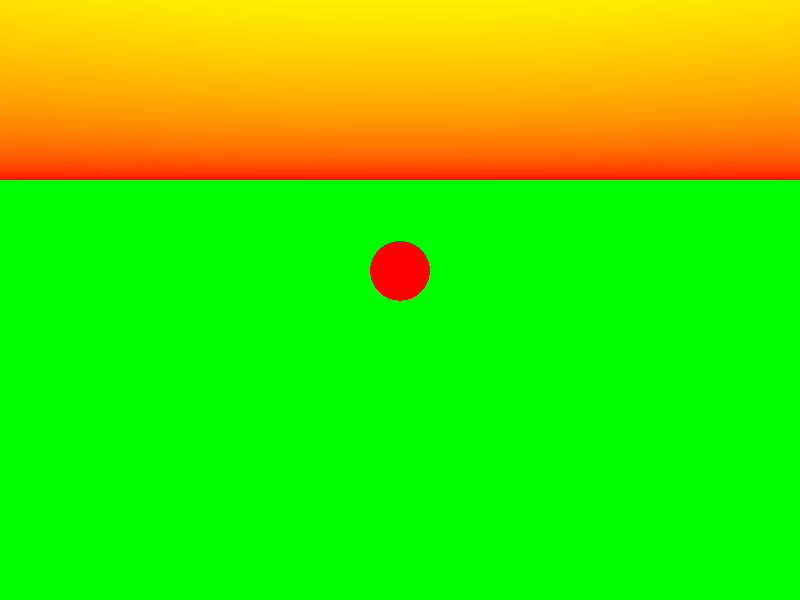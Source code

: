 #include "colors.inc"
camera {
    location <0,20,-100>
    look_at <0,0,0>
}                  

light_source {
    <0,100,-100>
    color White
}              

sky_sphere {
    pigment {
        gradient y
        color_map {
            [0 color Red]
            [0.3 color Yellow]    
        }
    }
}                     

plane{
    <0,1,0>,0
    pigment{
        color Green
    }
}               

sphere{
    <0,0,0>,5
    pigment {
        color Red
    }            
    translate<0,5,0>
}                                               

fog {
    distance 500
    color White
}